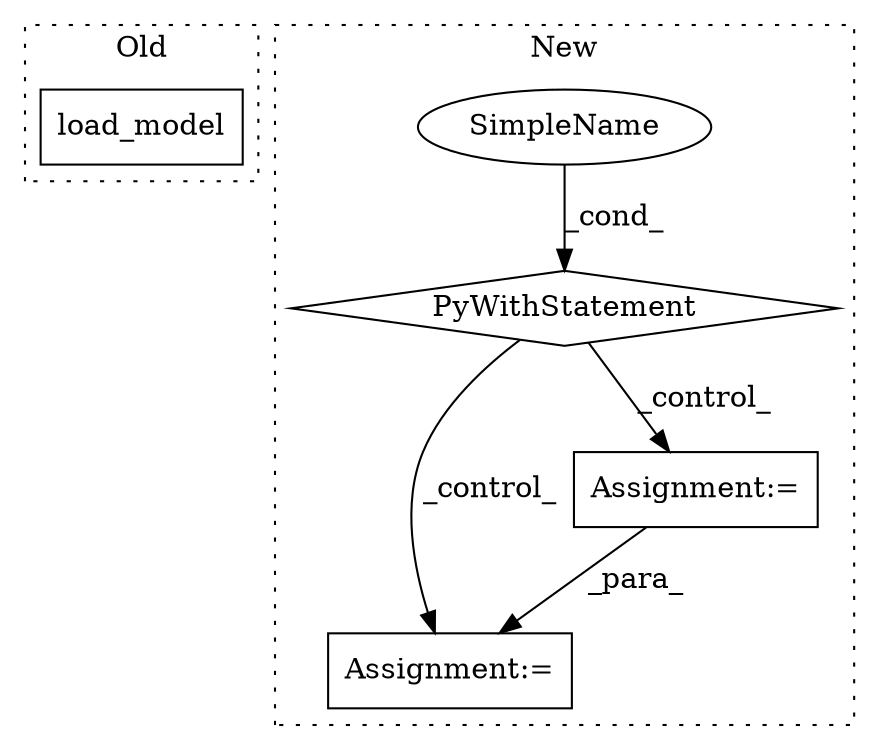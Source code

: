 digraph G {
subgraph cluster0 {
1 [label="load_model" a="32" s="1712" l="12" shape="box"];
label = "Old";
style="dotted";
}
subgraph cluster1 {
2 [label="PyWithStatement" a="104" s="5157,5182" l="10,2" shape="diamond"];
3 [label="SimpleName" a="42" s="" l="" shape="ellipse"];
4 [label="Assignment:=" a="7" s="5304" l="1" shape="box"];
5 [label="Assignment:=" a="7" s="5195" l="1" shape="box"];
label = "New";
style="dotted";
}
2 -> 4 [label="_control_"];
2 -> 5 [label="_control_"];
3 -> 2 [label="_cond_"];
5 -> 4 [label="_para_"];
}